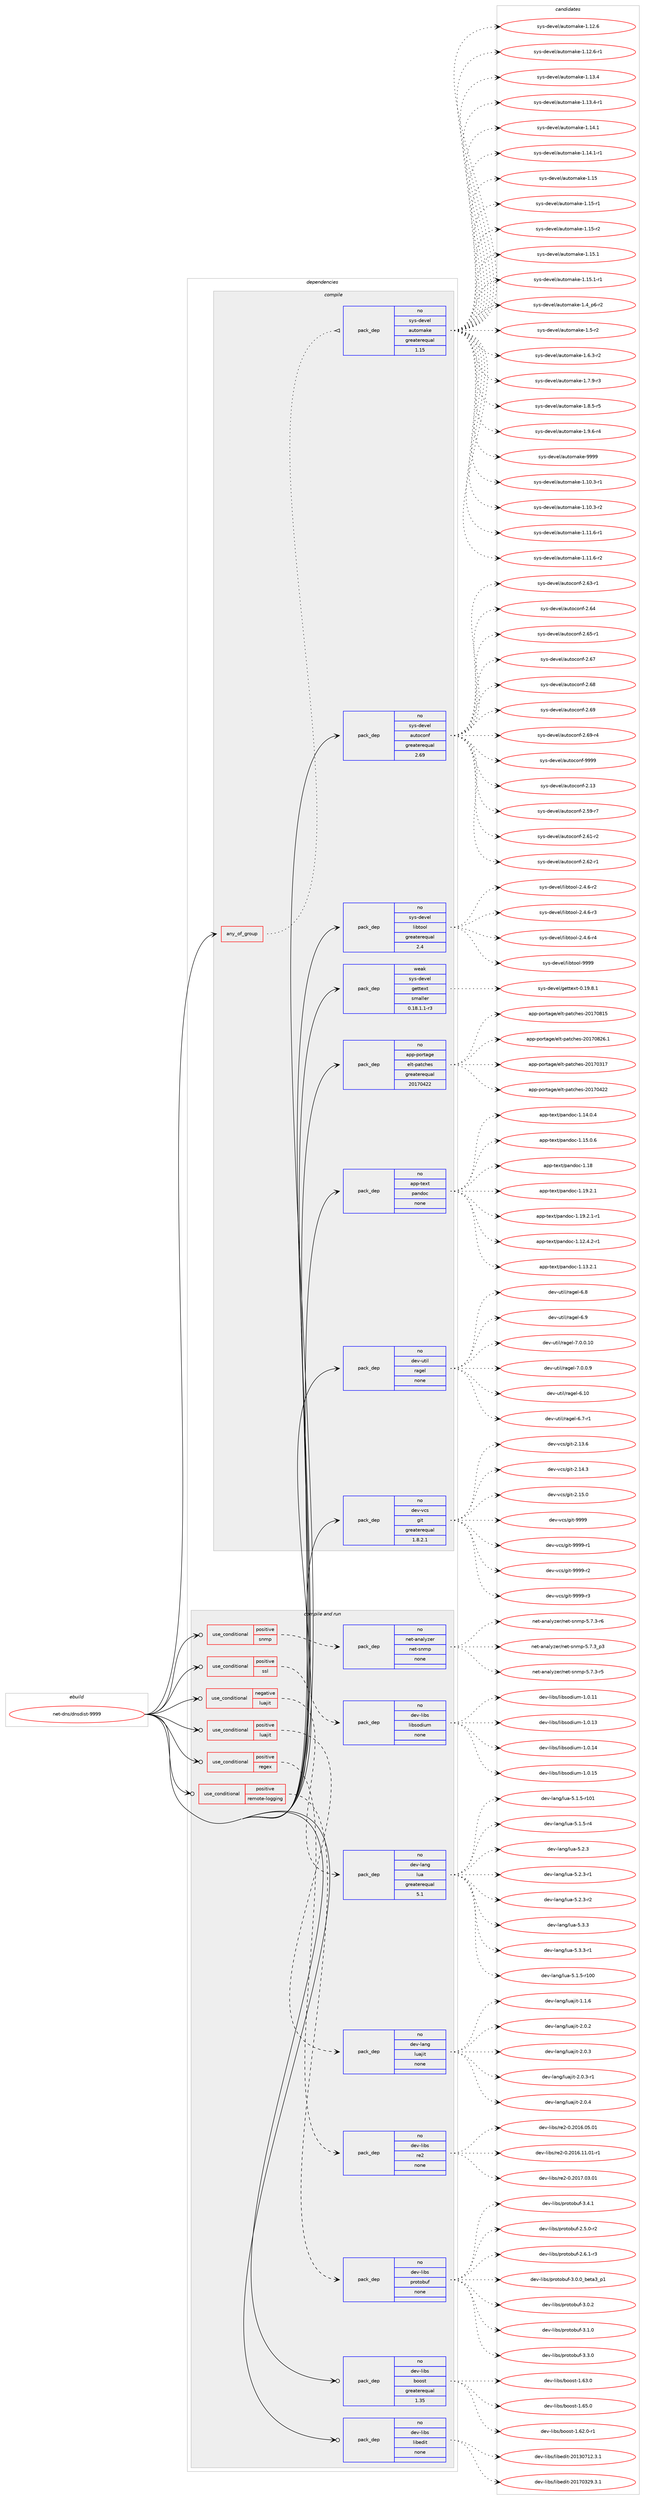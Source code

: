 digraph prolog {

# *************
# Graph options
# *************

newrank=true;
concentrate=true;
compound=true;
graph [rankdir=LR,fontname=Helvetica,fontsize=10,ranksep=1.5];#, ranksep=2.5, nodesep=0.2];
edge  [arrowhead=vee];
node  [fontname=Helvetica,fontsize=10];

# **********
# The ebuild
# **********

subgraph cluster_leftcol {
color=gray;
rank=same;
label=<<i>ebuild</i>>;
id [label="net-dns/dnsdist-9999", color=red, width=4, href="../net-dns/dnsdist-9999.svg"];
}

# ****************
# The dependencies
# ****************

subgraph cluster_midcol {
color=gray;
label=<<i>dependencies</i>>;
subgraph cluster_compile {
fillcolor="#eeeeee";
style=filled;
label=<<i>compile</i>>;
subgraph any6535 {
dependency407630 [label=<<TABLE BORDER="0" CELLBORDER="1" CELLSPACING="0" CELLPADDING="4"><TR><TD CELLPADDING="10">any_of_group</TD></TR></TABLE>>, shape=none, color=red];subgraph pack300080 {
dependency407631 [label=<<TABLE BORDER="0" CELLBORDER="1" CELLSPACING="0" CELLPADDING="4" WIDTH="220"><TR><TD ROWSPAN="6" CELLPADDING="30">pack_dep</TD></TR><TR><TD WIDTH="110">no</TD></TR><TR><TD>sys-devel</TD></TR><TR><TD>automake</TD></TR><TR><TD>greaterequal</TD></TR><TR><TD>1.15</TD></TR></TABLE>>, shape=none, color=blue];
}
dependency407630:e -> dependency407631:w [weight=20,style="dotted",arrowhead="oinv"];
}
id:e -> dependency407630:w [weight=20,style="solid",arrowhead="vee"];
subgraph pack300081 {
dependency407632 [label=<<TABLE BORDER="0" CELLBORDER="1" CELLSPACING="0" CELLPADDING="4" WIDTH="220"><TR><TD ROWSPAN="6" CELLPADDING="30">pack_dep</TD></TR><TR><TD WIDTH="110">no</TD></TR><TR><TD>app-portage</TD></TR><TR><TD>elt-patches</TD></TR><TR><TD>greaterequal</TD></TR><TR><TD>20170422</TD></TR></TABLE>>, shape=none, color=blue];
}
id:e -> dependency407632:w [weight=20,style="solid",arrowhead="vee"];
subgraph pack300082 {
dependency407633 [label=<<TABLE BORDER="0" CELLBORDER="1" CELLSPACING="0" CELLPADDING="4" WIDTH="220"><TR><TD ROWSPAN="6" CELLPADDING="30">pack_dep</TD></TR><TR><TD WIDTH="110">no</TD></TR><TR><TD>app-text</TD></TR><TR><TD>pandoc</TD></TR><TR><TD>none</TD></TR><TR><TD></TD></TR></TABLE>>, shape=none, color=blue];
}
id:e -> dependency407633:w [weight=20,style="solid",arrowhead="vee"];
subgraph pack300083 {
dependency407634 [label=<<TABLE BORDER="0" CELLBORDER="1" CELLSPACING="0" CELLPADDING="4" WIDTH="220"><TR><TD ROWSPAN="6" CELLPADDING="30">pack_dep</TD></TR><TR><TD WIDTH="110">no</TD></TR><TR><TD>dev-util</TD></TR><TR><TD>ragel</TD></TR><TR><TD>none</TD></TR><TR><TD></TD></TR></TABLE>>, shape=none, color=blue];
}
id:e -> dependency407634:w [weight=20,style="solid",arrowhead="vee"];
subgraph pack300084 {
dependency407635 [label=<<TABLE BORDER="0" CELLBORDER="1" CELLSPACING="0" CELLPADDING="4" WIDTH="220"><TR><TD ROWSPAN="6" CELLPADDING="30">pack_dep</TD></TR><TR><TD WIDTH="110">no</TD></TR><TR><TD>dev-vcs</TD></TR><TR><TD>git</TD></TR><TR><TD>greaterequal</TD></TR><TR><TD>1.8.2.1</TD></TR></TABLE>>, shape=none, color=blue];
}
id:e -> dependency407635:w [weight=20,style="solid",arrowhead="vee"];
subgraph pack300085 {
dependency407636 [label=<<TABLE BORDER="0" CELLBORDER="1" CELLSPACING="0" CELLPADDING="4" WIDTH="220"><TR><TD ROWSPAN="6" CELLPADDING="30">pack_dep</TD></TR><TR><TD WIDTH="110">no</TD></TR><TR><TD>sys-devel</TD></TR><TR><TD>autoconf</TD></TR><TR><TD>greaterequal</TD></TR><TR><TD>2.69</TD></TR></TABLE>>, shape=none, color=blue];
}
id:e -> dependency407636:w [weight=20,style="solid",arrowhead="vee"];
subgraph pack300086 {
dependency407637 [label=<<TABLE BORDER="0" CELLBORDER="1" CELLSPACING="0" CELLPADDING="4" WIDTH="220"><TR><TD ROWSPAN="6" CELLPADDING="30">pack_dep</TD></TR><TR><TD WIDTH="110">no</TD></TR><TR><TD>sys-devel</TD></TR><TR><TD>libtool</TD></TR><TR><TD>greaterequal</TD></TR><TR><TD>2.4</TD></TR></TABLE>>, shape=none, color=blue];
}
id:e -> dependency407637:w [weight=20,style="solid",arrowhead="vee"];
subgraph pack300087 {
dependency407638 [label=<<TABLE BORDER="0" CELLBORDER="1" CELLSPACING="0" CELLPADDING="4" WIDTH="220"><TR><TD ROWSPAN="6" CELLPADDING="30">pack_dep</TD></TR><TR><TD WIDTH="110">weak</TD></TR><TR><TD>sys-devel</TD></TR><TR><TD>gettext</TD></TR><TR><TD>smaller</TD></TR><TR><TD>0.18.1.1-r3</TD></TR></TABLE>>, shape=none, color=blue];
}
id:e -> dependency407638:w [weight=20,style="solid",arrowhead="vee"];
}
subgraph cluster_compileandrun {
fillcolor="#eeeeee";
style=filled;
label=<<i>compile and run</i>>;
subgraph cond100829 {
dependency407639 [label=<<TABLE BORDER="0" CELLBORDER="1" CELLSPACING="0" CELLPADDING="4"><TR><TD ROWSPAN="3" CELLPADDING="10">use_conditional</TD></TR><TR><TD>negative</TD></TR><TR><TD>luajit</TD></TR></TABLE>>, shape=none, color=red];
subgraph pack300088 {
dependency407640 [label=<<TABLE BORDER="0" CELLBORDER="1" CELLSPACING="0" CELLPADDING="4" WIDTH="220"><TR><TD ROWSPAN="6" CELLPADDING="30">pack_dep</TD></TR><TR><TD WIDTH="110">no</TD></TR><TR><TD>dev-lang</TD></TR><TR><TD>lua</TD></TR><TR><TD>greaterequal</TD></TR><TR><TD>5.1</TD></TR></TABLE>>, shape=none, color=blue];
}
dependency407639:e -> dependency407640:w [weight=20,style="dashed",arrowhead="vee"];
}
id:e -> dependency407639:w [weight=20,style="solid",arrowhead="odotvee"];
subgraph cond100830 {
dependency407641 [label=<<TABLE BORDER="0" CELLBORDER="1" CELLSPACING="0" CELLPADDING="4"><TR><TD ROWSPAN="3" CELLPADDING="10">use_conditional</TD></TR><TR><TD>positive</TD></TR><TR><TD>luajit</TD></TR></TABLE>>, shape=none, color=red];
subgraph pack300089 {
dependency407642 [label=<<TABLE BORDER="0" CELLBORDER="1" CELLSPACING="0" CELLPADDING="4" WIDTH="220"><TR><TD ROWSPAN="6" CELLPADDING="30">pack_dep</TD></TR><TR><TD WIDTH="110">no</TD></TR><TR><TD>dev-lang</TD></TR><TR><TD>luajit</TD></TR><TR><TD>none</TD></TR><TR><TD></TD></TR></TABLE>>, shape=none, color=blue];
}
dependency407641:e -> dependency407642:w [weight=20,style="dashed",arrowhead="vee"];
}
id:e -> dependency407641:w [weight=20,style="solid",arrowhead="odotvee"];
subgraph cond100831 {
dependency407643 [label=<<TABLE BORDER="0" CELLBORDER="1" CELLSPACING="0" CELLPADDING="4"><TR><TD ROWSPAN="3" CELLPADDING="10">use_conditional</TD></TR><TR><TD>positive</TD></TR><TR><TD>regex</TD></TR></TABLE>>, shape=none, color=red];
subgraph pack300090 {
dependency407644 [label=<<TABLE BORDER="0" CELLBORDER="1" CELLSPACING="0" CELLPADDING="4" WIDTH="220"><TR><TD ROWSPAN="6" CELLPADDING="30">pack_dep</TD></TR><TR><TD WIDTH="110">no</TD></TR><TR><TD>dev-libs</TD></TR><TR><TD>re2</TD></TR><TR><TD>none</TD></TR><TR><TD></TD></TR></TABLE>>, shape=none, color=blue];
}
dependency407643:e -> dependency407644:w [weight=20,style="dashed",arrowhead="vee"];
}
id:e -> dependency407643:w [weight=20,style="solid",arrowhead="odotvee"];
subgraph cond100832 {
dependency407645 [label=<<TABLE BORDER="0" CELLBORDER="1" CELLSPACING="0" CELLPADDING="4"><TR><TD ROWSPAN="3" CELLPADDING="10">use_conditional</TD></TR><TR><TD>positive</TD></TR><TR><TD>remote-logging</TD></TR></TABLE>>, shape=none, color=red];
subgraph pack300091 {
dependency407646 [label=<<TABLE BORDER="0" CELLBORDER="1" CELLSPACING="0" CELLPADDING="4" WIDTH="220"><TR><TD ROWSPAN="6" CELLPADDING="30">pack_dep</TD></TR><TR><TD WIDTH="110">no</TD></TR><TR><TD>dev-libs</TD></TR><TR><TD>protobuf</TD></TR><TR><TD>none</TD></TR><TR><TD></TD></TR></TABLE>>, shape=none, color=blue];
}
dependency407645:e -> dependency407646:w [weight=20,style="dashed",arrowhead="vee"];
}
id:e -> dependency407645:w [weight=20,style="solid",arrowhead="odotvee"];
subgraph cond100833 {
dependency407647 [label=<<TABLE BORDER="0" CELLBORDER="1" CELLSPACING="0" CELLPADDING="4"><TR><TD ROWSPAN="3" CELLPADDING="10">use_conditional</TD></TR><TR><TD>positive</TD></TR><TR><TD>snmp</TD></TR></TABLE>>, shape=none, color=red];
subgraph pack300092 {
dependency407648 [label=<<TABLE BORDER="0" CELLBORDER="1" CELLSPACING="0" CELLPADDING="4" WIDTH="220"><TR><TD ROWSPAN="6" CELLPADDING="30">pack_dep</TD></TR><TR><TD WIDTH="110">no</TD></TR><TR><TD>net-analyzer</TD></TR><TR><TD>net-snmp</TD></TR><TR><TD>none</TD></TR><TR><TD></TD></TR></TABLE>>, shape=none, color=blue];
}
dependency407647:e -> dependency407648:w [weight=20,style="dashed",arrowhead="vee"];
}
id:e -> dependency407647:w [weight=20,style="solid",arrowhead="odotvee"];
subgraph cond100834 {
dependency407649 [label=<<TABLE BORDER="0" CELLBORDER="1" CELLSPACING="0" CELLPADDING="4"><TR><TD ROWSPAN="3" CELLPADDING="10">use_conditional</TD></TR><TR><TD>positive</TD></TR><TR><TD>ssl</TD></TR></TABLE>>, shape=none, color=red];
subgraph pack300093 {
dependency407650 [label=<<TABLE BORDER="0" CELLBORDER="1" CELLSPACING="0" CELLPADDING="4" WIDTH="220"><TR><TD ROWSPAN="6" CELLPADDING="30">pack_dep</TD></TR><TR><TD WIDTH="110">no</TD></TR><TR><TD>dev-libs</TD></TR><TR><TD>libsodium</TD></TR><TR><TD>none</TD></TR><TR><TD></TD></TR></TABLE>>, shape=none, color=blue];
}
dependency407649:e -> dependency407650:w [weight=20,style="dashed",arrowhead="vee"];
}
id:e -> dependency407649:w [weight=20,style="solid",arrowhead="odotvee"];
subgraph pack300094 {
dependency407651 [label=<<TABLE BORDER="0" CELLBORDER="1" CELLSPACING="0" CELLPADDING="4" WIDTH="220"><TR><TD ROWSPAN="6" CELLPADDING="30">pack_dep</TD></TR><TR><TD WIDTH="110">no</TD></TR><TR><TD>dev-libs</TD></TR><TR><TD>boost</TD></TR><TR><TD>greaterequal</TD></TR><TR><TD>1.35</TD></TR></TABLE>>, shape=none, color=blue];
}
id:e -> dependency407651:w [weight=20,style="solid",arrowhead="odotvee"];
subgraph pack300095 {
dependency407652 [label=<<TABLE BORDER="0" CELLBORDER="1" CELLSPACING="0" CELLPADDING="4" WIDTH="220"><TR><TD ROWSPAN="6" CELLPADDING="30">pack_dep</TD></TR><TR><TD WIDTH="110">no</TD></TR><TR><TD>dev-libs</TD></TR><TR><TD>libedit</TD></TR><TR><TD>none</TD></TR><TR><TD></TD></TR></TABLE>>, shape=none, color=blue];
}
id:e -> dependency407652:w [weight=20,style="solid",arrowhead="odotvee"];
}
subgraph cluster_run {
fillcolor="#eeeeee";
style=filled;
label=<<i>run</i>>;
}
}

# **************
# The candidates
# **************

subgraph cluster_choices {
rank=same;
color=gray;
label=<<i>candidates</i>>;

subgraph choice300080 {
color=black;
nodesep=1;
choice11512111545100101118101108479711711611110997107101454946494846514511449 [label="sys-devel/automake-1.10.3-r1", color=red, width=4,href="../sys-devel/automake-1.10.3-r1.svg"];
choice11512111545100101118101108479711711611110997107101454946494846514511450 [label="sys-devel/automake-1.10.3-r2", color=red, width=4,href="../sys-devel/automake-1.10.3-r2.svg"];
choice11512111545100101118101108479711711611110997107101454946494946544511449 [label="sys-devel/automake-1.11.6-r1", color=red, width=4,href="../sys-devel/automake-1.11.6-r1.svg"];
choice11512111545100101118101108479711711611110997107101454946494946544511450 [label="sys-devel/automake-1.11.6-r2", color=red, width=4,href="../sys-devel/automake-1.11.6-r2.svg"];
choice1151211154510010111810110847971171161111099710710145494649504654 [label="sys-devel/automake-1.12.6", color=red, width=4,href="../sys-devel/automake-1.12.6.svg"];
choice11512111545100101118101108479711711611110997107101454946495046544511449 [label="sys-devel/automake-1.12.6-r1", color=red, width=4,href="../sys-devel/automake-1.12.6-r1.svg"];
choice1151211154510010111810110847971171161111099710710145494649514652 [label="sys-devel/automake-1.13.4", color=red, width=4,href="../sys-devel/automake-1.13.4.svg"];
choice11512111545100101118101108479711711611110997107101454946495146524511449 [label="sys-devel/automake-1.13.4-r1", color=red, width=4,href="../sys-devel/automake-1.13.4-r1.svg"];
choice1151211154510010111810110847971171161111099710710145494649524649 [label="sys-devel/automake-1.14.1", color=red, width=4,href="../sys-devel/automake-1.14.1.svg"];
choice11512111545100101118101108479711711611110997107101454946495246494511449 [label="sys-devel/automake-1.14.1-r1", color=red, width=4,href="../sys-devel/automake-1.14.1-r1.svg"];
choice115121115451001011181011084797117116111109971071014549464953 [label="sys-devel/automake-1.15", color=red, width=4,href="../sys-devel/automake-1.15.svg"];
choice1151211154510010111810110847971171161111099710710145494649534511449 [label="sys-devel/automake-1.15-r1", color=red, width=4,href="../sys-devel/automake-1.15-r1.svg"];
choice1151211154510010111810110847971171161111099710710145494649534511450 [label="sys-devel/automake-1.15-r2", color=red, width=4,href="../sys-devel/automake-1.15-r2.svg"];
choice1151211154510010111810110847971171161111099710710145494649534649 [label="sys-devel/automake-1.15.1", color=red, width=4,href="../sys-devel/automake-1.15.1.svg"];
choice11512111545100101118101108479711711611110997107101454946495346494511449 [label="sys-devel/automake-1.15.1-r1", color=red, width=4,href="../sys-devel/automake-1.15.1-r1.svg"];
choice115121115451001011181011084797117116111109971071014549465295112544511450 [label="sys-devel/automake-1.4_p6-r2", color=red, width=4,href="../sys-devel/automake-1.4_p6-r2.svg"];
choice11512111545100101118101108479711711611110997107101454946534511450 [label="sys-devel/automake-1.5-r2", color=red, width=4,href="../sys-devel/automake-1.5-r2.svg"];
choice115121115451001011181011084797117116111109971071014549465446514511450 [label="sys-devel/automake-1.6.3-r2", color=red, width=4,href="../sys-devel/automake-1.6.3-r2.svg"];
choice115121115451001011181011084797117116111109971071014549465546574511451 [label="sys-devel/automake-1.7.9-r3", color=red, width=4,href="../sys-devel/automake-1.7.9-r3.svg"];
choice115121115451001011181011084797117116111109971071014549465646534511453 [label="sys-devel/automake-1.8.5-r5", color=red, width=4,href="../sys-devel/automake-1.8.5-r5.svg"];
choice115121115451001011181011084797117116111109971071014549465746544511452 [label="sys-devel/automake-1.9.6-r4", color=red, width=4,href="../sys-devel/automake-1.9.6-r4.svg"];
choice115121115451001011181011084797117116111109971071014557575757 [label="sys-devel/automake-9999", color=red, width=4,href="../sys-devel/automake-9999.svg"];
dependency407631:e -> choice11512111545100101118101108479711711611110997107101454946494846514511449:w [style=dotted,weight="100"];
dependency407631:e -> choice11512111545100101118101108479711711611110997107101454946494846514511450:w [style=dotted,weight="100"];
dependency407631:e -> choice11512111545100101118101108479711711611110997107101454946494946544511449:w [style=dotted,weight="100"];
dependency407631:e -> choice11512111545100101118101108479711711611110997107101454946494946544511450:w [style=dotted,weight="100"];
dependency407631:e -> choice1151211154510010111810110847971171161111099710710145494649504654:w [style=dotted,weight="100"];
dependency407631:e -> choice11512111545100101118101108479711711611110997107101454946495046544511449:w [style=dotted,weight="100"];
dependency407631:e -> choice1151211154510010111810110847971171161111099710710145494649514652:w [style=dotted,weight="100"];
dependency407631:e -> choice11512111545100101118101108479711711611110997107101454946495146524511449:w [style=dotted,weight="100"];
dependency407631:e -> choice1151211154510010111810110847971171161111099710710145494649524649:w [style=dotted,weight="100"];
dependency407631:e -> choice11512111545100101118101108479711711611110997107101454946495246494511449:w [style=dotted,weight="100"];
dependency407631:e -> choice115121115451001011181011084797117116111109971071014549464953:w [style=dotted,weight="100"];
dependency407631:e -> choice1151211154510010111810110847971171161111099710710145494649534511449:w [style=dotted,weight="100"];
dependency407631:e -> choice1151211154510010111810110847971171161111099710710145494649534511450:w [style=dotted,weight="100"];
dependency407631:e -> choice1151211154510010111810110847971171161111099710710145494649534649:w [style=dotted,weight="100"];
dependency407631:e -> choice11512111545100101118101108479711711611110997107101454946495346494511449:w [style=dotted,weight="100"];
dependency407631:e -> choice115121115451001011181011084797117116111109971071014549465295112544511450:w [style=dotted,weight="100"];
dependency407631:e -> choice11512111545100101118101108479711711611110997107101454946534511450:w [style=dotted,weight="100"];
dependency407631:e -> choice115121115451001011181011084797117116111109971071014549465446514511450:w [style=dotted,weight="100"];
dependency407631:e -> choice115121115451001011181011084797117116111109971071014549465546574511451:w [style=dotted,weight="100"];
dependency407631:e -> choice115121115451001011181011084797117116111109971071014549465646534511453:w [style=dotted,weight="100"];
dependency407631:e -> choice115121115451001011181011084797117116111109971071014549465746544511452:w [style=dotted,weight="100"];
dependency407631:e -> choice115121115451001011181011084797117116111109971071014557575757:w [style=dotted,weight="100"];
}
subgraph choice300081 {
color=black;
nodesep=1;
choice97112112451121111141169710310147101108116451129711699104101115455048495548514955 [label="app-portage/elt-patches-20170317", color=red, width=4,href="../app-portage/elt-patches-20170317.svg"];
choice97112112451121111141169710310147101108116451129711699104101115455048495548525050 [label="app-portage/elt-patches-20170422", color=red, width=4,href="../app-portage/elt-patches-20170422.svg"];
choice97112112451121111141169710310147101108116451129711699104101115455048495548564953 [label="app-portage/elt-patches-20170815", color=red, width=4,href="../app-portage/elt-patches-20170815.svg"];
choice971121124511211111411697103101471011081164511297116991041011154550484955485650544649 [label="app-portage/elt-patches-20170826.1", color=red, width=4,href="../app-portage/elt-patches-20170826.1.svg"];
dependency407632:e -> choice97112112451121111141169710310147101108116451129711699104101115455048495548514955:w [style=dotted,weight="100"];
dependency407632:e -> choice97112112451121111141169710310147101108116451129711699104101115455048495548525050:w [style=dotted,weight="100"];
dependency407632:e -> choice97112112451121111141169710310147101108116451129711699104101115455048495548564953:w [style=dotted,weight="100"];
dependency407632:e -> choice971121124511211111411697103101471011081164511297116991041011154550484955485650544649:w [style=dotted,weight="100"];
}
subgraph choice300082 {
color=black;
nodesep=1;
choice97112112451161011201164711297110100111994549464950465246504511449 [label="app-text/pandoc-1.12.4.2-r1", color=red, width=4,href="../app-text/pandoc-1.12.4.2-r1.svg"];
choice9711211245116101120116471129711010011199454946495146504649 [label="app-text/pandoc-1.13.2.1", color=red, width=4,href="../app-text/pandoc-1.13.2.1.svg"];
choice9711211245116101120116471129711010011199454946495246484652 [label="app-text/pandoc-1.14.0.4", color=red, width=4,href="../app-text/pandoc-1.14.0.4.svg"];
choice9711211245116101120116471129711010011199454946495346484654 [label="app-text/pandoc-1.15.0.6", color=red, width=4,href="../app-text/pandoc-1.15.0.6.svg"];
choice97112112451161011201164711297110100111994549464956 [label="app-text/pandoc-1.18", color=red, width=4,href="../app-text/pandoc-1.18.svg"];
choice9711211245116101120116471129711010011199454946495746504649 [label="app-text/pandoc-1.19.2.1", color=red, width=4,href="../app-text/pandoc-1.19.2.1.svg"];
choice97112112451161011201164711297110100111994549464957465046494511449 [label="app-text/pandoc-1.19.2.1-r1", color=red, width=4,href="../app-text/pandoc-1.19.2.1-r1.svg"];
dependency407633:e -> choice97112112451161011201164711297110100111994549464950465246504511449:w [style=dotted,weight="100"];
dependency407633:e -> choice9711211245116101120116471129711010011199454946495146504649:w [style=dotted,weight="100"];
dependency407633:e -> choice9711211245116101120116471129711010011199454946495246484652:w [style=dotted,weight="100"];
dependency407633:e -> choice9711211245116101120116471129711010011199454946495346484654:w [style=dotted,weight="100"];
dependency407633:e -> choice97112112451161011201164711297110100111994549464956:w [style=dotted,weight="100"];
dependency407633:e -> choice9711211245116101120116471129711010011199454946495746504649:w [style=dotted,weight="100"];
dependency407633:e -> choice97112112451161011201164711297110100111994549464957465046494511449:w [style=dotted,weight="100"];
}
subgraph choice300083 {
color=black;
nodesep=1;
choice1001011184511711610510847114971031011084554464948 [label="dev-util/ragel-6.10", color=red, width=4,href="../dev-util/ragel-6.10.svg"];
choice100101118451171161051084711497103101108455446554511449 [label="dev-util/ragel-6.7-r1", color=red, width=4,href="../dev-util/ragel-6.7-r1.svg"];
choice10010111845117116105108471149710310110845544656 [label="dev-util/ragel-6.8", color=red, width=4,href="../dev-util/ragel-6.8.svg"];
choice10010111845117116105108471149710310110845544657 [label="dev-util/ragel-6.9", color=red, width=4,href="../dev-util/ragel-6.9.svg"];
choice100101118451171161051084711497103101108455546484648464948 [label="dev-util/ragel-7.0.0.10", color=red, width=4,href="../dev-util/ragel-7.0.0.10.svg"];
choice1001011184511711610510847114971031011084555464846484657 [label="dev-util/ragel-7.0.0.9", color=red, width=4,href="../dev-util/ragel-7.0.0.9.svg"];
dependency407634:e -> choice1001011184511711610510847114971031011084554464948:w [style=dotted,weight="100"];
dependency407634:e -> choice100101118451171161051084711497103101108455446554511449:w [style=dotted,weight="100"];
dependency407634:e -> choice10010111845117116105108471149710310110845544656:w [style=dotted,weight="100"];
dependency407634:e -> choice10010111845117116105108471149710310110845544657:w [style=dotted,weight="100"];
dependency407634:e -> choice100101118451171161051084711497103101108455546484648464948:w [style=dotted,weight="100"];
dependency407634:e -> choice1001011184511711610510847114971031011084555464846484657:w [style=dotted,weight="100"];
}
subgraph choice300084 {
color=black;
nodesep=1;
choice10010111845118991154710310511645504649514654 [label="dev-vcs/git-2.13.6", color=red, width=4,href="../dev-vcs/git-2.13.6.svg"];
choice10010111845118991154710310511645504649524651 [label="dev-vcs/git-2.14.3", color=red, width=4,href="../dev-vcs/git-2.14.3.svg"];
choice10010111845118991154710310511645504649534648 [label="dev-vcs/git-2.15.0", color=red, width=4,href="../dev-vcs/git-2.15.0.svg"];
choice1001011184511899115471031051164557575757 [label="dev-vcs/git-9999", color=red, width=4,href="../dev-vcs/git-9999.svg"];
choice10010111845118991154710310511645575757574511449 [label="dev-vcs/git-9999-r1", color=red, width=4,href="../dev-vcs/git-9999-r1.svg"];
choice10010111845118991154710310511645575757574511450 [label="dev-vcs/git-9999-r2", color=red, width=4,href="../dev-vcs/git-9999-r2.svg"];
choice10010111845118991154710310511645575757574511451 [label="dev-vcs/git-9999-r3", color=red, width=4,href="../dev-vcs/git-9999-r3.svg"];
dependency407635:e -> choice10010111845118991154710310511645504649514654:w [style=dotted,weight="100"];
dependency407635:e -> choice10010111845118991154710310511645504649524651:w [style=dotted,weight="100"];
dependency407635:e -> choice10010111845118991154710310511645504649534648:w [style=dotted,weight="100"];
dependency407635:e -> choice1001011184511899115471031051164557575757:w [style=dotted,weight="100"];
dependency407635:e -> choice10010111845118991154710310511645575757574511449:w [style=dotted,weight="100"];
dependency407635:e -> choice10010111845118991154710310511645575757574511450:w [style=dotted,weight="100"];
dependency407635:e -> choice10010111845118991154710310511645575757574511451:w [style=dotted,weight="100"];
}
subgraph choice300085 {
color=black;
nodesep=1;
choice115121115451001011181011084797117116111991111101024550464951 [label="sys-devel/autoconf-2.13", color=red, width=4,href="../sys-devel/autoconf-2.13.svg"];
choice1151211154510010111810110847971171161119911111010245504653574511455 [label="sys-devel/autoconf-2.59-r7", color=red, width=4,href="../sys-devel/autoconf-2.59-r7.svg"];
choice1151211154510010111810110847971171161119911111010245504654494511450 [label="sys-devel/autoconf-2.61-r2", color=red, width=4,href="../sys-devel/autoconf-2.61-r2.svg"];
choice1151211154510010111810110847971171161119911111010245504654504511449 [label="sys-devel/autoconf-2.62-r1", color=red, width=4,href="../sys-devel/autoconf-2.62-r1.svg"];
choice1151211154510010111810110847971171161119911111010245504654514511449 [label="sys-devel/autoconf-2.63-r1", color=red, width=4,href="../sys-devel/autoconf-2.63-r1.svg"];
choice115121115451001011181011084797117116111991111101024550465452 [label="sys-devel/autoconf-2.64", color=red, width=4,href="../sys-devel/autoconf-2.64.svg"];
choice1151211154510010111810110847971171161119911111010245504654534511449 [label="sys-devel/autoconf-2.65-r1", color=red, width=4,href="../sys-devel/autoconf-2.65-r1.svg"];
choice115121115451001011181011084797117116111991111101024550465455 [label="sys-devel/autoconf-2.67", color=red, width=4,href="../sys-devel/autoconf-2.67.svg"];
choice115121115451001011181011084797117116111991111101024550465456 [label="sys-devel/autoconf-2.68", color=red, width=4,href="../sys-devel/autoconf-2.68.svg"];
choice115121115451001011181011084797117116111991111101024550465457 [label="sys-devel/autoconf-2.69", color=red, width=4,href="../sys-devel/autoconf-2.69.svg"];
choice1151211154510010111810110847971171161119911111010245504654574511452 [label="sys-devel/autoconf-2.69-r4", color=red, width=4,href="../sys-devel/autoconf-2.69-r4.svg"];
choice115121115451001011181011084797117116111991111101024557575757 [label="sys-devel/autoconf-9999", color=red, width=4,href="../sys-devel/autoconf-9999.svg"];
dependency407636:e -> choice115121115451001011181011084797117116111991111101024550464951:w [style=dotted,weight="100"];
dependency407636:e -> choice1151211154510010111810110847971171161119911111010245504653574511455:w [style=dotted,weight="100"];
dependency407636:e -> choice1151211154510010111810110847971171161119911111010245504654494511450:w [style=dotted,weight="100"];
dependency407636:e -> choice1151211154510010111810110847971171161119911111010245504654504511449:w [style=dotted,weight="100"];
dependency407636:e -> choice1151211154510010111810110847971171161119911111010245504654514511449:w [style=dotted,weight="100"];
dependency407636:e -> choice115121115451001011181011084797117116111991111101024550465452:w [style=dotted,weight="100"];
dependency407636:e -> choice1151211154510010111810110847971171161119911111010245504654534511449:w [style=dotted,weight="100"];
dependency407636:e -> choice115121115451001011181011084797117116111991111101024550465455:w [style=dotted,weight="100"];
dependency407636:e -> choice115121115451001011181011084797117116111991111101024550465456:w [style=dotted,weight="100"];
dependency407636:e -> choice115121115451001011181011084797117116111991111101024550465457:w [style=dotted,weight="100"];
dependency407636:e -> choice1151211154510010111810110847971171161119911111010245504654574511452:w [style=dotted,weight="100"];
dependency407636:e -> choice115121115451001011181011084797117116111991111101024557575757:w [style=dotted,weight="100"];
}
subgraph choice300086 {
color=black;
nodesep=1;
choice1151211154510010111810110847108105981161111111084550465246544511450 [label="sys-devel/libtool-2.4.6-r2", color=red, width=4,href="../sys-devel/libtool-2.4.6-r2.svg"];
choice1151211154510010111810110847108105981161111111084550465246544511451 [label="sys-devel/libtool-2.4.6-r3", color=red, width=4,href="../sys-devel/libtool-2.4.6-r3.svg"];
choice1151211154510010111810110847108105981161111111084550465246544511452 [label="sys-devel/libtool-2.4.6-r4", color=red, width=4,href="../sys-devel/libtool-2.4.6-r4.svg"];
choice1151211154510010111810110847108105981161111111084557575757 [label="sys-devel/libtool-9999", color=red, width=4,href="../sys-devel/libtool-9999.svg"];
dependency407637:e -> choice1151211154510010111810110847108105981161111111084550465246544511450:w [style=dotted,weight="100"];
dependency407637:e -> choice1151211154510010111810110847108105981161111111084550465246544511451:w [style=dotted,weight="100"];
dependency407637:e -> choice1151211154510010111810110847108105981161111111084550465246544511452:w [style=dotted,weight="100"];
dependency407637:e -> choice1151211154510010111810110847108105981161111111084557575757:w [style=dotted,weight="100"];
}
subgraph choice300087 {
color=black;
nodesep=1;
choice1151211154510010111810110847103101116116101120116454846495746564649 [label="sys-devel/gettext-0.19.8.1", color=red, width=4,href="../sys-devel/gettext-0.19.8.1.svg"];
dependency407638:e -> choice1151211154510010111810110847103101116116101120116454846495746564649:w [style=dotted,weight="100"];
}
subgraph choice300088 {
color=black;
nodesep=1;
choice1001011184510897110103471081179745534649465345114494848 [label="dev-lang/lua-5.1.5-r100", color=red, width=4,href="../dev-lang/lua-5.1.5-r100.svg"];
choice1001011184510897110103471081179745534649465345114494849 [label="dev-lang/lua-5.1.5-r101", color=red, width=4,href="../dev-lang/lua-5.1.5-r101.svg"];
choice100101118451089711010347108117974553464946534511452 [label="dev-lang/lua-5.1.5-r4", color=red, width=4,href="../dev-lang/lua-5.1.5-r4.svg"];
choice10010111845108971101034710811797455346504651 [label="dev-lang/lua-5.2.3", color=red, width=4,href="../dev-lang/lua-5.2.3.svg"];
choice100101118451089711010347108117974553465046514511449 [label="dev-lang/lua-5.2.3-r1", color=red, width=4,href="../dev-lang/lua-5.2.3-r1.svg"];
choice100101118451089711010347108117974553465046514511450 [label="dev-lang/lua-5.2.3-r2", color=red, width=4,href="../dev-lang/lua-5.2.3-r2.svg"];
choice10010111845108971101034710811797455346514651 [label="dev-lang/lua-5.3.3", color=red, width=4,href="../dev-lang/lua-5.3.3.svg"];
choice100101118451089711010347108117974553465146514511449 [label="dev-lang/lua-5.3.3-r1", color=red, width=4,href="../dev-lang/lua-5.3.3-r1.svg"];
dependency407640:e -> choice1001011184510897110103471081179745534649465345114494848:w [style=dotted,weight="100"];
dependency407640:e -> choice1001011184510897110103471081179745534649465345114494849:w [style=dotted,weight="100"];
dependency407640:e -> choice100101118451089711010347108117974553464946534511452:w [style=dotted,weight="100"];
dependency407640:e -> choice10010111845108971101034710811797455346504651:w [style=dotted,weight="100"];
dependency407640:e -> choice100101118451089711010347108117974553465046514511449:w [style=dotted,weight="100"];
dependency407640:e -> choice100101118451089711010347108117974553465046514511450:w [style=dotted,weight="100"];
dependency407640:e -> choice10010111845108971101034710811797455346514651:w [style=dotted,weight="100"];
dependency407640:e -> choice100101118451089711010347108117974553465146514511449:w [style=dotted,weight="100"];
}
subgraph choice300089 {
color=black;
nodesep=1;
choice10010111845108971101034710811797106105116454946494654 [label="dev-lang/luajit-1.1.6", color=red, width=4,href="../dev-lang/luajit-1.1.6.svg"];
choice10010111845108971101034710811797106105116455046484650 [label="dev-lang/luajit-2.0.2", color=red, width=4,href="../dev-lang/luajit-2.0.2.svg"];
choice10010111845108971101034710811797106105116455046484651 [label="dev-lang/luajit-2.0.3", color=red, width=4,href="../dev-lang/luajit-2.0.3.svg"];
choice100101118451089711010347108117971061051164550464846514511449 [label="dev-lang/luajit-2.0.3-r1", color=red, width=4,href="../dev-lang/luajit-2.0.3-r1.svg"];
choice10010111845108971101034710811797106105116455046484652 [label="dev-lang/luajit-2.0.4", color=red, width=4,href="../dev-lang/luajit-2.0.4.svg"];
dependency407642:e -> choice10010111845108971101034710811797106105116454946494654:w [style=dotted,weight="100"];
dependency407642:e -> choice10010111845108971101034710811797106105116455046484650:w [style=dotted,weight="100"];
dependency407642:e -> choice10010111845108971101034710811797106105116455046484651:w [style=dotted,weight="100"];
dependency407642:e -> choice100101118451089711010347108117971061051164550464846514511449:w [style=dotted,weight="100"];
dependency407642:e -> choice10010111845108971101034710811797106105116455046484652:w [style=dotted,weight="100"];
}
subgraph choice300090 {
color=black;
nodesep=1;
choice1001011184510810598115471141015045484650484954464853464849 [label="dev-libs/re2-0.2016.05.01", color=red, width=4,href="../dev-libs/re2-0.2016.05.01.svg"];
choice10010111845108105981154711410150454846504849544649494648494511449 [label="dev-libs/re2-0.2016.11.01-r1", color=red, width=4,href="../dev-libs/re2-0.2016.11.01-r1.svg"];
choice1001011184510810598115471141015045484650484955464851464849 [label="dev-libs/re2-0.2017.03.01", color=red, width=4,href="../dev-libs/re2-0.2017.03.01.svg"];
dependency407644:e -> choice1001011184510810598115471141015045484650484954464853464849:w [style=dotted,weight="100"];
dependency407644:e -> choice10010111845108105981154711410150454846504849544649494648494511449:w [style=dotted,weight="100"];
dependency407644:e -> choice1001011184510810598115471141015045484650484955464851464849:w [style=dotted,weight="100"];
}
subgraph choice300091 {
color=black;
nodesep=1;
choice100101118451081059811547112114111116111981171024550465346484511450 [label="dev-libs/protobuf-2.5.0-r2", color=red, width=4,href="../dev-libs/protobuf-2.5.0-r2.svg"];
choice100101118451081059811547112114111116111981171024550465446494511451 [label="dev-libs/protobuf-2.6.1-r3", color=red, width=4,href="../dev-libs/protobuf-2.6.1-r3.svg"];
choice10010111845108105981154711211411111611198117102455146484648959810111697519511249 [label="dev-libs/protobuf-3.0.0_beta3_p1", color=red, width=4,href="../dev-libs/protobuf-3.0.0_beta3_p1.svg"];
choice10010111845108105981154711211411111611198117102455146484650 [label="dev-libs/protobuf-3.0.2", color=red, width=4,href="../dev-libs/protobuf-3.0.2.svg"];
choice10010111845108105981154711211411111611198117102455146494648 [label="dev-libs/protobuf-3.1.0", color=red, width=4,href="../dev-libs/protobuf-3.1.0.svg"];
choice10010111845108105981154711211411111611198117102455146514648 [label="dev-libs/protobuf-3.3.0", color=red, width=4,href="../dev-libs/protobuf-3.3.0.svg"];
choice10010111845108105981154711211411111611198117102455146524649 [label="dev-libs/protobuf-3.4.1", color=red, width=4,href="../dev-libs/protobuf-3.4.1.svg"];
dependency407646:e -> choice100101118451081059811547112114111116111981171024550465346484511450:w [style=dotted,weight="100"];
dependency407646:e -> choice100101118451081059811547112114111116111981171024550465446494511451:w [style=dotted,weight="100"];
dependency407646:e -> choice10010111845108105981154711211411111611198117102455146484648959810111697519511249:w [style=dotted,weight="100"];
dependency407646:e -> choice10010111845108105981154711211411111611198117102455146484650:w [style=dotted,weight="100"];
dependency407646:e -> choice10010111845108105981154711211411111611198117102455146494648:w [style=dotted,weight="100"];
dependency407646:e -> choice10010111845108105981154711211411111611198117102455146514648:w [style=dotted,weight="100"];
dependency407646:e -> choice10010111845108105981154711211411111611198117102455146524649:w [style=dotted,weight="100"];
}
subgraph choice300092 {
color=black;
nodesep=1;
choice11010111645971109710812112210111447110101116451151101091124553465546514511453 [label="net-analyzer/net-snmp-5.7.3-r5", color=red, width=4,href="../net-analyzer/net-snmp-5.7.3-r5.svg"];
choice11010111645971109710812112210111447110101116451151101091124553465546514511454 [label="net-analyzer/net-snmp-5.7.3-r6", color=red, width=4,href="../net-analyzer/net-snmp-5.7.3-r6.svg"];
choice11010111645971109710812112210111447110101116451151101091124553465546519511251 [label="net-analyzer/net-snmp-5.7.3_p3", color=red, width=4,href="../net-analyzer/net-snmp-5.7.3_p3.svg"];
dependency407648:e -> choice11010111645971109710812112210111447110101116451151101091124553465546514511453:w [style=dotted,weight="100"];
dependency407648:e -> choice11010111645971109710812112210111447110101116451151101091124553465546514511454:w [style=dotted,weight="100"];
dependency407648:e -> choice11010111645971109710812112210111447110101116451151101091124553465546519511251:w [style=dotted,weight="100"];
}
subgraph choice300093 {
color=black;
nodesep=1;
choice1001011184510810598115471081059811511110010511710945494648464949 [label="dev-libs/libsodium-1.0.11", color=red, width=4,href="../dev-libs/libsodium-1.0.11.svg"];
choice1001011184510810598115471081059811511110010511710945494648464951 [label="dev-libs/libsodium-1.0.13", color=red, width=4,href="../dev-libs/libsodium-1.0.13.svg"];
choice1001011184510810598115471081059811511110010511710945494648464952 [label="dev-libs/libsodium-1.0.14", color=red, width=4,href="../dev-libs/libsodium-1.0.14.svg"];
choice1001011184510810598115471081059811511110010511710945494648464953 [label="dev-libs/libsodium-1.0.15", color=red, width=4,href="../dev-libs/libsodium-1.0.15.svg"];
dependency407650:e -> choice1001011184510810598115471081059811511110010511710945494648464949:w [style=dotted,weight="100"];
dependency407650:e -> choice1001011184510810598115471081059811511110010511710945494648464951:w [style=dotted,weight="100"];
dependency407650:e -> choice1001011184510810598115471081059811511110010511710945494648464952:w [style=dotted,weight="100"];
dependency407650:e -> choice1001011184510810598115471081059811511110010511710945494648464953:w [style=dotted,weight="100"];
}
subgraph choice300094 {
color=black;
nodesep=1;
choice10010111845108105981154798111111115116454946545046484511449 [label="dev-libs/boost-1.62.0-r1", color=red, width=4,href="../dev-libs/boost-1.62.0-r1.svg"];
choice1001011184510810598115479811111111511645494654514648 [label="dev-libs/boost-1.63.0", color=red, width=4,href="../dev-libs/boost-1.63.0.svg"];
choice1001011184510810598115479811111111511645494654534648 [label="dev-libs/boost-1.65.0", color=red, width=4,href="../dev-libs/boost-1.65.0.svg"];
dependency407651:e -> choice10010111845108105981154798111111115116454946545046484511449:w [style=dotted,weight="100"];
dependency407651:e -> choice1001011184510810598115479811111111511645494654514648:w [style=dotted,weight="100"];
dependency407651:e -> choice1001011184510810598115479811111111511645494654534648:w [style=dotted,weight="100"];
}
subgraph choice300095 {
color=black;
nodesep=1;
choice1001011184510810598115471081059810110010511645504849514855495046514649 [label="dev-libs/libedit-20130712.3.1", color=red, width=4,href="../dev-libs/libedit-20130712.3.1.svg"];
choice1001011184510810598115471081059810110010511645504849554851505746514649 [label="dev-libs/libedit-20170329.3.1", color=red, width=4,href="../dev-libs/libedit-20170329.3.1.svg"];
dependency407652:e -> choice1001011184510810598115471081059810110010511645504849514855495046514649:w [style=dotted,weight="100"];
dependency407652:e -> choice1001011184510810598115471081059810110010511645504849554851505746514649:w [style=dotted,weight="100"];
}
}

}
